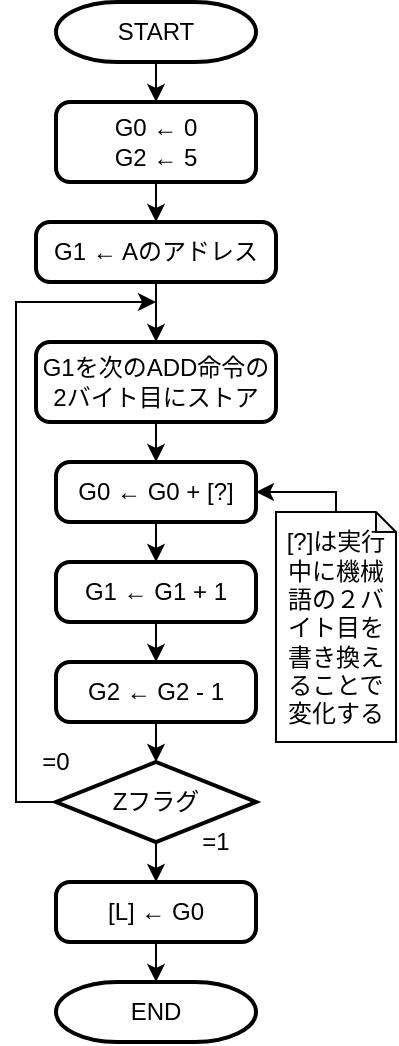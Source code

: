 <mxfile version="14.1.8" type="device"><diagram id="C5RBs43oDa-KdzZeNtuy" name="Page-1"><mxGraphModel dx="731" dy="798" grid="1" gridSize="10" guides="1" tooltips="1" connect="1" arrows="1" fold="1" page="1" pageScale="1" pageWidth="827" pageHeight="1169" math="0" shadow="0"><root><mxCell id="WIyWlLk6GJQsqaUBKTNV-0"/><mxCell id="WIyWlLk6GJQsqaUBKTNV-1" parent="WIyWlLk6GJQsqaUBKTNV-0"/><mxCell id="CiI86Fs8GTUQO9HTPdho-4" style="edgeStyle=orthogonalEdgeStyle;rounded=0;orthogonalLoop=1;jettySize=auto;html=1;exitX=0.5;exitY=1;exitDx=0;exitDy=0;exitPerimeter=0;entryX=0.5;entryY=0;entryDx=0;entryDy=0;" edge="1" parent="WIyWlLk6GJQsqaUBKTNV-1" source="CiI86Fs8GTUQO9HTPdho-0" target="CiI86Fs8GTUQO9HTPdho-3"><mxGeometry relative="1" as="geometry"/></mxCell><mxCell id="CiI86Fs8GTUQO9HTPdho-0" value="START" style="strokeWidth=2;html=1;shape=mxgraph.flowchart.terminator;whiteSpace=wrap;" vertex="1" parent="WIyWlLk6GJQsqaUBKTNV-1"><mxGeometry x="260" y="120" width="100" height="30" as="geometry"/></mxCell><mxCell id="CiI86Fs8GTUQO9HTPdho-20" style="edgeStyle=orthogonalEdgeStyle;rounded=0;orthogonalLoop=1;jettySize=auto;html=1;exitX=0.5;exitY=1;exitDx=0;exitDy=0;entryX=0.5;entryY=0;entryDx=0;entryDy=0;" edge="1" parent="WIyWlLk6GJQsqaUBKTNV-1" source="CiI86Fs8GTUQO9HTPdho-3" target="CiI86Fs8GTUQO9HTPdho-5"><mxGeometry relative="1" as="geometry"/></mxCell><mxCell id="CiI86Fs8GTUQO9HTPdho-3" value="G0 ← 0&lt;br&gt;G2 ← 5" style="rounded=1;whiteSpace=wrap;html=1;absoluteArcSize=1;arcSize=14;strokeWidth=2;align=center;" vertex="1" parent="WIyWlLk6GJQsqaUBKTNV-1"><mxGeometry x="260" y="170" width="100" height="40" as="geometry"/></mxCell><mxCell id="CiI86Fs8GTUQO9HTPdho-15" style="edgeStyle=orthogonalEdgeStyle;rounded=0;orthogonalLoop=1;jettySize=auto;html=1;exitX=0.5;exitY=1;exitDx=0;exitDy=0;entryX=0.5;entryY=0;entryDx=0;entryDy=0;" edge="1" parent="WIyWlLk6GJQsqaUBKTNV-1" source="CiI86Fs8GTUQO9HTPdho-5" target="CiI86Fs8GTUQO9HTPdho-6"><mxGeometry relative="1" as="geometry"/></mxCell><mxCell id="CiI86Fs8GTUQO9HTPdho-5" value="G1 ← Aのアドレス" style="rounded=1;whiteSpace=wrap;html=1;absoluteArcSize=1;arcSize=14;strokeWidth=2;align=center;" vertex="1" parent="WIyWlLk6GJQsqaUBKTNV-1"><mxGeometry x="250" y="230" width="120" height="30" as="geometry"/></mxCell><mxCell id="CiI86Fs8GTUQO9HTPdho-21" style="edgeStyle=orthogonalEdgeStyle;rounded=0;orthogonalLoop=1;jettySize=auto;html=1;exitX=0.5;exitY=1;exitDx=0;exitDy=0;entryX=0.5;entryY=0;entryDx=0;entryDy=0;" edge="1" parent="WIyWlLk6GJQsqaUBKTNV-1" source="CiI86Fs8GTUQO9HTPdho-6" target="CiI86Fs8GTUQO9HTPdho-7"><mxGeometry relative="1" as="geometry"/></mxCell><mxCell id="CiI86Fs8GTUQO9HTPdho-6" value="G1を次のADD命令の2バイト目にストア" style="rounded=1;whiteSpace=wrap;html=1;absoluteArcSize=1;arcSize=14;strokeWidth=2;align=center;" vertex="1" parent="WIyWlLk6GJQsqaUBKTNV-1"><mxGeometry x="250" y="290" width="120" height="40" as="geometry"/></mxCell><mxCell id="CiI86Fs8GTUQO9HTPdho-22" style="edgeStyle=orthogonalEdgeStyle;rounded=0;orthogonalLoop=1;jettySize=auto;html=1;exitX=0.5;exitY=1;exitDx=0;exitDy=0;entryX=0.5;entryY=0;entryDx=0;entryDy=0;" edge="1" parent="WIyWlLk6GJQsqaUBKTNV-1" source="CiI86Fs8GTUQO9HTPdho-7" target="CiI86Fs8GTUQO9HTPdho-11"><mxGeometry relative="1" as="geometry"/></mxCell><mxCell id="CiI86Fs8GTUQO9HTPdho-7" value="G0 ← G0 + [?]" style="rounded=1;whiteSpace=wrap;html=1;absoluteArcSize=1;arcSize=14;strokeWidth=2;align=center;" vertex="1" parent="WIyWlLk6GJQsqaUBKTNV-1"><mxGeometry x="260" y="350" width="100" height="30" as="geometry"/></mxCell><mxCell id="CiI86Fs8GTUQO9HTPdho-10" value="" style="edgeStyle=orthogonalEdgeStyle;rounded=0;orthogonalLoop=1;jettySize=auto;html=1;" edge="1" parent="WIyWlLk6GJQsqaUBKTNV-1" source="CiI86Fs8GTUQO9HTPdho-8" target="CiI86Fs8GTUQO9HTPdho-7"><mxGeometry relative="1" as="geometry"><Array as="points"><mxPoint x="400" y="365"/></Array></mxGeometry></mxCell><mxCell id="CiI86Fs8GTUQO9HTPdho-8" value="[?]は実行中に機械語の２バイト目を書き換えることで変化する" style="shape=note;whiteSpace=wrap;html=1;backgroundOutline=1;darkOpacity=0.05;align=center;size=10;" vertex="1" parent="WIyWlLk6GJQsqaUBKTNV-1"><mxGeometry x="370" y="375" width="60" height="115" as="geometry"/></mxCell><mxCell id="CiI86Fs8GTUQO9HTPdho-23" style="edgeStyle=orthogonalEdgeStyle;rounded=0;orthogonalLoop=1;jettySize=auto;html=1;exitX=0.5;exitY=1;exitDx=0;exitDy=0;entryX=0.5;entryY=0;entryDx=0;entryDy=0;" edge="1" parent="WIyWlLk6GJQsqaUBKTNV-1" source="CiI86Fs8GTUQO9HTPdho-11" target="CiI86Fs8GTUQO9HTPdho-12"><mxGeometry relative="1" as="geometry"/></mxCell><mxCell id="CiI86Fs8GTUQO9HTPdho-11" value="G1 ← G1 + 1" style="rounded=1;whiteSpace=wrap;html=1;absoluteArcSize=1;arcSize=14;strokeWidth=2;align=center;" vertex="1" parent="WIyWlLk6GJQsqaUBKTNV-1"><mxGeometry x="260" y="400" width="100" height="30" as="geometry"/></mxCell><mxCell id="CiI86Fs8GTUQO9HTPdho-24" style="edgeStyle=orthogonalEdgeStyle;rounded=0;orthogonalLoop=1;jettySize=auto;html=1;exitX=0.5;exitY=1;exitDx=0;exitDy=0;entryX=0.5;entryY=0;entryDx=0;entryDy=0;entryPerimeter=0;" edge="1" parent="WIyWlLk6GJQsqaUBKTNV-1" source="CiI86Fs8GTUQO9HTPdho-12" target="CiI86Fs8GTUQO9HTPdho-13"><mxGeometry relative="1" as="geometry"/></mxCell><mxCell id="CiI86Fs8GTUQO9HTPdho-12" value="G2 ← G2 - 1" style="rounded=1;whiteSpace=wrap;html=1;absoluteArcSize=1;arcSize=14;strokeWidth=2;align=center;" vertex="1" parent="WIyWlLk6GJQsqaUBKTNV-1"><mxGeometry x="260" y="450" width="100" height="30" as="geometry"/></mxCell><mxCell id="CiI86Fs8GTUQO9HTPdho-14" style="edgeStyle=orthogonalEdgeStyle;rounded=0;orthogonalLoop=1;jettySize=auto;html=1;exitX=0;exitY=0.5;exitDx=0;exitDy=0;exitPerimeter=0;" edge="1" parent="WIyWlLk6GJQsqaUBKTNV-1" source="CiI86Fs8GTUQO9HTPdho-13"><mxGeometry relative="1" as="geometry"><mxPoint x="310" y="270" as="targetPoint"/><Array as="points"><mxPoint x="240" y="520"/><mxPoint x="240" y="270"/></Array></mxGeometry></mxCell><mxCell id="CiI86Fs8GTUQO9HTPdho-25" style="edgeStyle=orthogonalEdgeStyle;rounded=0;orthogonalLoop=1;jettySize=auto;html=1;exitX=0.5;exitY=1;exitDx=0;exitDy=0;exitPerimeter=0;entryX=0.5;entryY=0;entryDx=0;entryDy=0;" edge="1" parent="WIyWlLk6GJQsqaUBKTNV-1" source="CiI86Fs8GTUQO9HTPdho-13" target="CiI86Fs8GTUQO9HTPdho-18"><mxGeometry relative="1" as="geometry"/></mxCell><mxCell id="CiI86Fs8GTUQO9HTPdho-13" value="Zフラグ" style="strokeWidth=2;html=1;shape=mxgraph.flowchart.decision;whiteSpace=wrap;align=center;" vertex="1" parent="WIyWlLk6GJQsqaUBKTNV-1"><mxGeometry x="260" y="500" width="100" height="40" as="geometry"/></mxCell><mxCell id="CiI86Fs8GTUQO9HTPdho-16" value="=0" style="text;html=1;strokeColor=none;fillColor=none;align=center;verticalAlign=middle;whiteSpace=wrap;rounded=0;" vertex="1" parent="WIyWlLk6GJQsqaUBKTNV-1"><mxGeometry x="240" y="490" width="40" height="20" as="geometry"/></mxCell><mxCell id="CiI86Fs8GTUQO9HTPdho-17" value="=1" style="text;html=1;strokeColor=none;fillColor=none;align=center;verticalAlign=middle;whiteSpace=wrap;rounded=0;" vertex="1" parent="WIyWlLk6GJQsqaUBKTNV-1"><mxGeometry x="320" y="530" width="40" height="20" as="geometry"/></mxCell><mxCell id="CiI86Fs8GTUQO9HTPdho-26" style="edgeStyle=orthogonalEdgeStyle;rounded=0;orthogonalLoop=1;jettySize=auto;html=1;exitX=0.5;exitY=1;exitDx=0;exitDy=0;entryX=0.5;entryY=0;entryDx=0;entryDy=0;entryPerimeter=0;" edge="1" parent="WIyWlLk6GJQsqaUBKTNV-1" source="CiI86Fs8GTUQO9HTPdho-18" target="CiI86Fs8GTUQO9HTPdho-19"><mxGeometry relative="1" as="geometry"/></mxCell><mxCell id="CiI86Fs8GTUQO9HTPdho-18" value="[L] ← G0" style="rounded=1;whiteSpace=wrap;html=1;absoluteArcSize=1;arcSize=14;strokeWidth=2;align=center;" vertex="1" parent="WIyWlLk6GJQsqaUBKTNV-1"><mxGeometry x="260" y="560" width="100" height="30" as="geometry"/></mxCell><mxCell id="CiI86Fs8GTUQO9HTPdho-19" value="END" style="strokeWidth=2;html=1;shape=mxgraph.flowchart.terminator;whiteSpace=wrap;align=center;" vertex="1" parent="WIyWlLk6GJQsqaUBKTNV-1"><mxGeometry x="260" y="610" width="100" height="30" as="geometry"/></mxCell></root></mxGraphModel></diagram></mxfile>